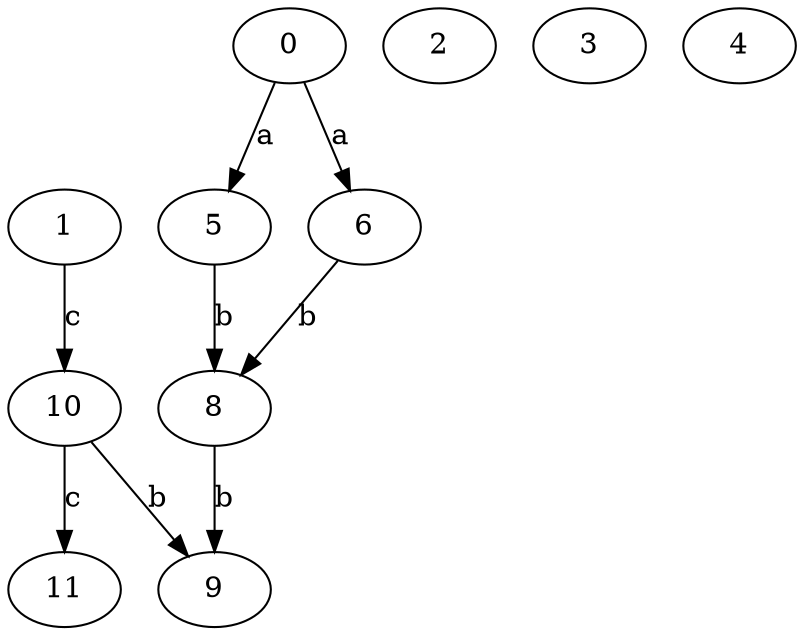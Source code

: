 strict digraph  {
5;
6;
0;
8;
1;
2;
9;
10;
3;
4;
11;
5 -> 8  [label=b];
6 -> 8  [label=b];
0 -> 5  [label=a];
0 -> 6  [label=a];
8 -> 9  [label=b];
1 -> 10  [label=c];
10 -> 9  [label=b];
10 -> 11  [label=c];
}
